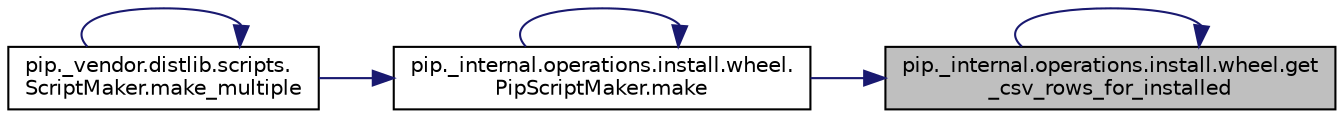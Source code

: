 digraph "pip._internal.operations.install.wheel.get_csv_rows_for_installed"
{
 // LATEX_PDF_SIZE
  edge [fontname="Helvetica",fontsize="10",labelfontname="Helvetica",labelfontsize="10"];
  node [fontname="Helvetica",fontsize="10",shape=record];
  rankdir="RL";
  Node1 [label="pip._internal.operations.install.wheel.get\l_csv_rows_for_installed",height=0.2,width=0.4,color="black", fillcolor="grey75", style="filled", fontcolor="black",tooltip=" "];
  Node1 -> Node1 [dir="back",color="midnightblue",fontsize="10",style="solid",fontname="Helvetica"];
  Node1 -> Node2 [dir="back",color="midnightblue",fontsize="10",style="solid",fontname="Helvetica"];
  Node2 [label="pip._internal.operations.install.wheel.\lPipScriptMaker.make",height=0.2,width=0.4,color="black", fillcolor="white", style="filled",URL="$d8/d6a/classpip_1_1__internal_1_1operations_1_1install_1_1wheel_1_1_pip_script_maker.html#afe5796f33a6af1ceb0d92a10d1ef54e0",tooltip=" "];
  Node2 -> Node2 [dir="back",color="midnightblue",fontsize="10",style="solid",fontname="Helvetica"];
  Node2 -> Node3 [dir="back",color="midnightblue",fontsize="10",style="solid",fontname="Helvetica"];
  Node3 [label="pip._vendor.distlib.scripts.\lScriptMaker.make_multiple",height=0.2,width=0.4,color="black", fillcolor="white", style="filled",URL="$de/dcc/classpip_1_1__vendor_1_1distlib_1_1scripts_1_1_script_maker.html#a47608296ced96eea37c55384a23e6f93",tooltip=" "];
  Node3 -> Node3 [dir="back",color="midnightblue",fontsize="10",style="solid",fontname="Helvetica"];
}
